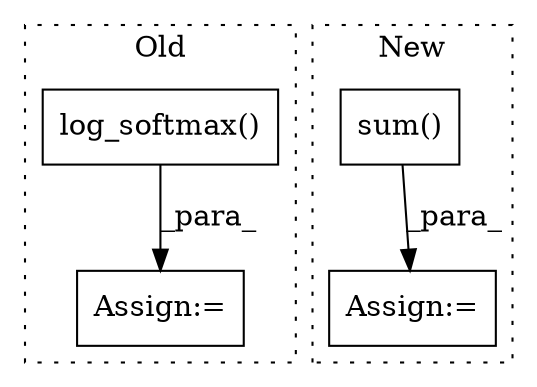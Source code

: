 digraph G {
subgraph cluster0 {
1 [label="log_softmax()" a="75" s="469,488" l="14,8" shape="box"];
3 [label="Assign:=" a="68" s="466" l="3" shape="box"];
label = "Old";
style="dotted";
}
subgraph cluster1 {
2 [label="sum()" a="75" s="649" l="10" shape="box"];
4 [label="Assign:=" a="68" s="646" l="3" shape="box"];
label = "New";
style="dotted";
}
1 -> 3 [label="_para_"];
2 -> 4 [label="_para_"];
}